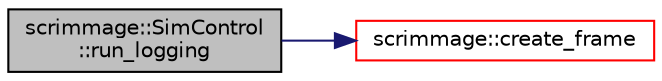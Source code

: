 digraph "scrimmage::SimControl::run_logging"
{
 // LATEX_PDF_SIZE
  edge [fontname="Helvetica",fontsize="10",labelfontname="Helvetica",labelfontsize="10"];
  node [fontname="Helvetica",fontsize="10",shape=record];
  rankdir="LR";
  Node1 [label="scrimmage::SimControl\l::run_logging",height=0.2,width=0.4,color="black", fillcolor="grey75", style="filled", fontcolor="black",tooltip=" "];
  Node1 -> Node2 [color="midnightblue",fontsize="10",style="solid",fontname="Helvetica"];
  Node2 [label="scrimmage::create_frame",height=0.2,width=0.4,color="red", fillcolor="white", style="filled",URL="$namespacescrimmage.html#aaedf89789a49f693abcf15eecdafd9e6",tooltip=" "];
}
